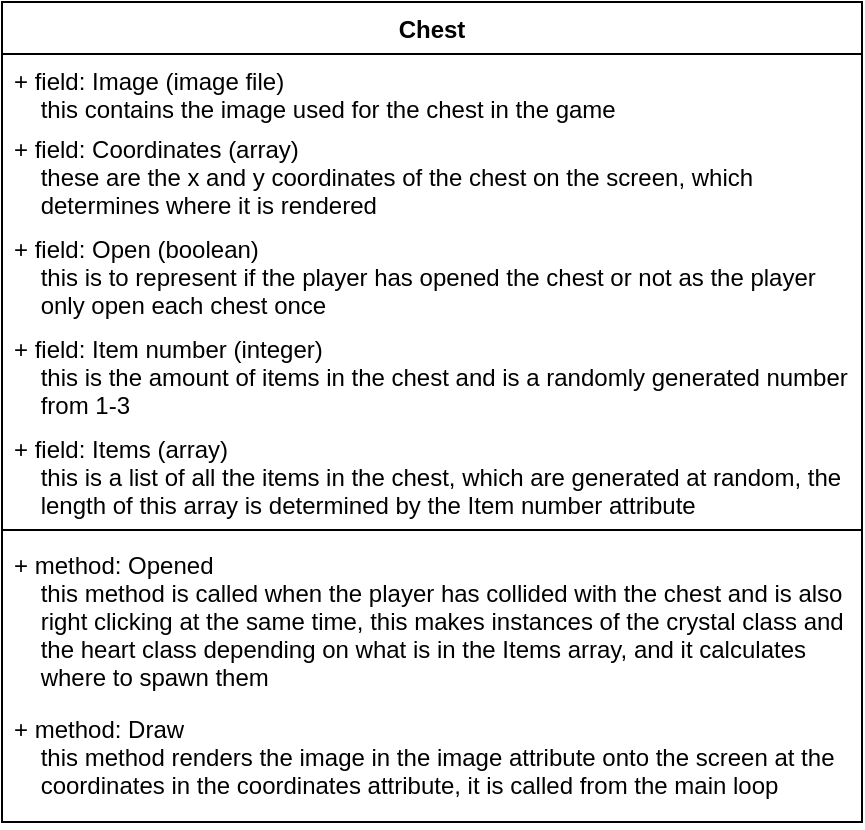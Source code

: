 <mxfile version="16.5.2" type="onedrive"><diagram id="rdIt90Wc21LX6mMa36K3" name="Page-1"><mxGraphModel dx="1422" dy="762" grid="1" gridSize="10" guides="1" tooltips="1" connect="1" arrows="1" fold="1" page="1" pageScale="1" pageWidth="827" pageHeight="1169" math="0" shadow="0"><root><mxCell id="0"/><mxCell id="1" parent="0"/><mxCell id="buldnfmiJccwfAyBwzYJ-1" value="Chest" style="swimlane;fontStyle=1;align=center;verticalAlign=top;childLayout=stackLayout;horizontal=1;startSize=26;horizontalStack=0;resizeParent=1;resizeParentMax=0;resizeLast=0;collapsible=1;marginBottom=0;" vertex="1" parent="1"><mxGeometry x="170" y="160" width="430" height="410" as="geometry"/></mxCell><mxCell id="buldnfmiJccwfAyBwzYJ-6" value="+ field: Image (image file)&#10;    this contains the image used for the chest in the game" style="text;strokeColor=none;fillColor=none;align=left;verticalAlign=top;spacingLeft=4;spacingRight=4;overflow=hidden;rotatable=0;points=[[0,0.5],[1,0.5]];portConstraint=eastwest;" vertex="1" parent="buldnfmiJccwfAyBwzYJ-1"><mxGeometry y="26" width="430" height="34" as="geometry"/></mxCell><mxCell id="buldnfmiJccwfAyBwzYJ-7" value="+ field: Coordinates (array)&#10;    these are the x and y coordinates of the chest on the screen, which &#10;    determines where it is rendered" style="text;strokeColor=none;fillColor=none;align=left;verticalAlign=top;spacingLeft=4;spacingRight=4;overflow=hidden;rotatable=0;points=[[0,0.5],[1,0.5]];portConstraint=eastwest;" vertex="1" parent="buldnfmiJccwfAyBwzYJ-1"><mxGeometry y="60" width="430" height="50" as="geometry"/></mxCell><mxCell id="buldnfmiJccwfAyBwzYJ-8" value="+ field: Open (boolean)&#10;    this is to represent if the player has opened the chest or not as the player &#10;    only open each chest once" style="text;strokeColor=none;fillColor=none;align=left;verticalAlign=top;spacingLeft=4;spacingRight=4;overflow=hidden;rotatable=0;points=[[0,0.5],[1,0.5]];portConstraint=eastwest;" vertex="1" parent="buldnfmiJccwfAyBwzYJ-1"><mxGeometry y="110" width="430" height="50" as="geometry"/></mxCell><mxCell id="buldnfmiJccwfAyBwzYJ-2" value="+ field: Item number (integer)&#10;    this is the amount of items in the chest and is a randomly generated number &#10;    from 1-3" style="text;strokeColor=none;fillColor=none;align=left;verticalAlign=top;spacingLeft=4;spacingRight=4;overflow=hidden;rotatable=0;points=[[0,0.5],[1,0.5]];portConstraint=eastwest;" vertex="1" parent="buldnfmiJccwfAyBwzYJ-1"><mxGeometry y="160" width="430" height="50" as="geometry"/></mxCell><mxCell id="buldnfmiJccwfAyBwzYJ-9" value="+ field: Items (array)&#10;    this is a list of all the items in the chest, which are generated at random, the &#10;    length of this array is determined by the Item number attribute" style="text;strokeColor=none;fillColor=none;align=left;verticalAlign=top;spacingLeft=4;spacingRight=4;overflow=hidden;rotatable=0;points=[[0,0.5],[1,0.5]];portConstraint=eastwest;" vertex="1" parent="buldnfmiJccwfAyBwzYJ-1"><mxGeometry y="210" width="430" height="50" as="geometry"/></mxCell><mxCell id="buldnfmiJccwfAyBwzYJ-3" value="" style="line;strokeWidth=1;fillColor=none;align=left;verticalAlign=middle;spacingTop=-1;spacingLeft=3;spacingRight=3;rotatable=0;labelPosition=right;points=[];portConstraint=eastwest;" vertex="1" parent="buldnfmiJccwfAyBwzYJ-1"><mxGeometry y="260" width="430" height="8" as="geometry"/></mxCell><mxCell id="buldnfmiJccwfAyBwzYJ-10" value="+ method: Opened&#10;    this method is called when the player has collided with the chest and is also &#10;    right clicking at the same time, this makes instances of the crystal class and &#10;    the heart class depending on what is in the Items array, and it calculates &#10;    where to spawn them" style="text;strokeColor=none;fillColor=none;align=left;verticalAlign=top;spacingLeft=4;spacingRight=4;overflow=hidden;rotatable=0;points=[[0,0.5],[1,0.5]];portConstraint=eastwest;" vertex="1" parent="buldnfmiJccwfAyBwzYJ-1"><mxGeometry y="268" width="430" height="82" as="geometry"/></mxCell><mxCell id="buldnfmiJccwfAyBwzYJ-4" value="+ method: Draw&#10;    this method renders the image in the image attribute onto the screen at the &#10;    coordinates in the coordinates attribute, it is called from the main loop" style="text;strokeColor=none;fillColor=none;align=left;verticalAlign=top;spacingLeft=4;spacingRight=4;overflow=hidden;rotatable=0;points=[[0,0.5],[1,0.5]];portConstraint=eastwest;" vertex="1" parent="buldnfmiJccwfAyBwzYJ-1"><mxGeometry y="350" width="430" height="60" as="geometry"/></mxCell></root></mxGraphModel></diagram></mxfile>